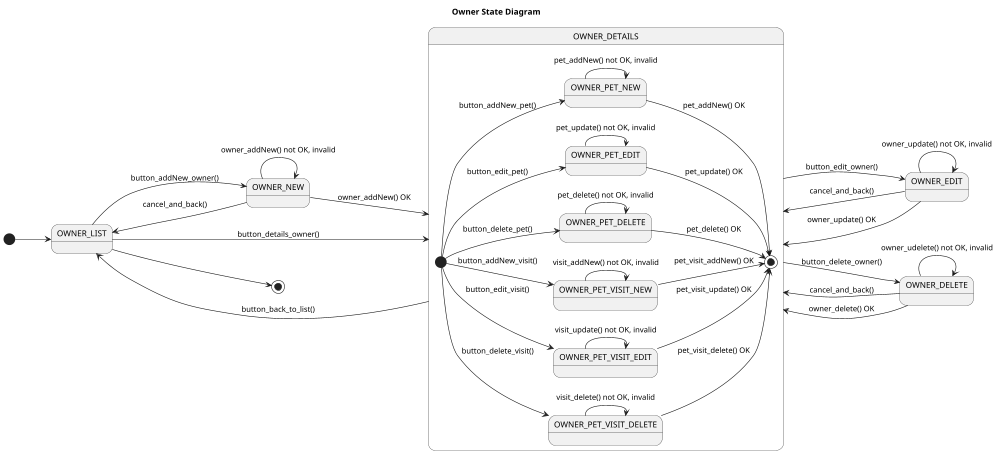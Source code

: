 @startuml

title Owner State Diagram

'https://plantuml.com/state-diagram

left to right direction
'top to bottom direction

scale 1000 width

[*] --> OWNER_LIST

OWNER_LIST --> OWNER_NEW : button_addNew_owner()

OWNER_NEW --> OWNER_LIST: cancel_and_back()
OWNER_NEW --> OWNER_DETAILS: owner_addNew() OK

OWNER_LIST --> OWNER_DETAILS: button_details_owner()

OWNER_DETAILS --> OWNER_LIST: button_back_to_list()

OWNER_DETAILS --> OWNER_EDIT: button_edit_owner()
OWNER_EDIT --> OWNER_DETAILS: cancel_and_back()

OWNER_DETAILS --> OWNER_DELETE: button_delete_owner()
OWNER_DELETE --> OWNER_DETAILS: cancel_and_back()

OWNER_EDIT --> OWNER_DETAILS: owner_update() OK
OWNER_DELETE --> OWNER_DETAILS: owner_delete() OK

state OWNER_DETAILS {

    [*] --> OWNER_PET_NEW: button_addNew_pet()
    [*] --> OWNER_PET_EDIT: button_edit_pet()
    [*] --> OWNER_PET_DELETE: button_delete_pet()

    [*] --> OWNER_PET_VISIT_NEW: button_addNew_visit()
    [*] --> OWNER_PET_VISIT_EDIT: button_edit_visit()
    [*] --> OWNER_PET_VISIT_DELETE: button_delete_visit()

    OWNER_PET_NEW --> [*] : pet_addNew() OK
    OWNER_PET_EDIT --> [*] : pet_update() OK
    OWNER_PET_DELETE --> [*]: pet_delete() OK

    OWNER_PET_VISIT_NEW --> [*] : pet_visit_addNew() OK
    OWNER_PET_VISIT_EDIT --> [*] : pet_visit_update() OK
    OWNER_PET_VISIT_DELETE --> [*]: pet_visit_delete() OK

    state OWNER_PET_NEW {
        OWNER_PET_NEW --> OWNER_PET_NEW : pet_addNew() not OK, invalid
    }
    state OWNER_PET_EDIT {
        OWNER_PET_EDIT --> OWNER_PET_EDIT : pet_update() not OK, invalid
    }
    state OWNER_PET_DELETE {
        OWNER_PET_DELETE --> OWNER_PET_DELETE: pet_delete() not OK, invalid
    }

    state OWNER_PET_VISIT_NEW {
        OWNER_PET_VISIT_NEW --> OWNER_PET_VISIT_NEW : visit_addNew() not OK, invalid
    }
    state OWNER_PET_VISIT_EDIT {
        OWNER_PET_VISIT_EDIT --> OWNER_PET_VISIT_EDIT : visit_update() not OK, invalid
    }
    state OWNER_PET_VISIT_DELETE {
        OWNER_PET_VISIT_DELETE --> OWNER_PET_VISIT_DELETE: visit_delete() not OK, invalid
    }
}

state OWNER_EDIT {
    OWNER_EDIT --> OWNER_EDIT: owner_update() not OK, invalid
}
state OWNER_DELETE {
    OWNER_DELETE --> OWNER_DELETE: owner_udelete() not OK, invalid
}
state OWNER_NEW {
    OWNER_NEW --> OWNER_NEW : owner_addNew() not OK, invalid
}

OWNER_LIST --> [*]

@enduml